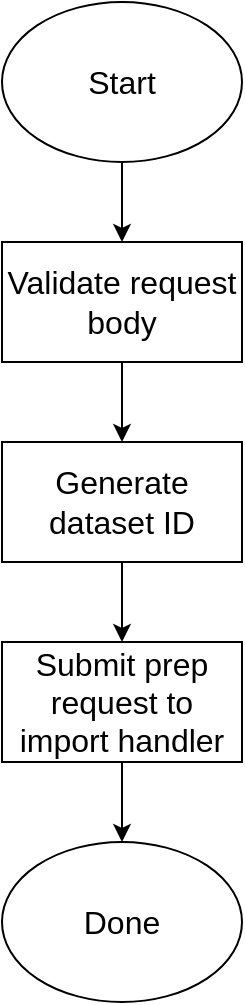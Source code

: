 <mxfile version="20.7.3" type="device"><diagram id="GIPlDeBKGzZ-c3TJ8NSK" name="Page-1"><mxGraphModel dx="1342" dy="751" grid="1" gridSize="10" guides="1" tooltips="1" connect="1" arrows="1" fold="1" page="1" pageScale="1" pageWidth="850" pageHeight="1100" math="0" shadow="0"><root><mxCell id="0"/><mxCell id="1" parent="0"/><mxCell id="rvnrDL2T8MKqJJTSjpxE-7" style="edgeStyle=orthogonalEdgeStyle;rounded=0;orthogonalLoop=1;jettySize=auto;html=1;exitX=0.5;exitY=1;exitDx=0;exitDy=0;entryX=0.5;entryY=0;entryDx=0;entryDy=0;fontSize=16;" edge="1" parent="1" source="rvnrDL2T8MKqJJTSjpxE-1" target="rvnrDL2T8MKqJJTSjpxE-2"><mxGeometry relative="1" as="geometry"/></mxCell><mxCell id="rvnrDL2T8MKqJJTSjpxE-1" value="Start" style="ellipse;whiteSpace=wrap;html=1;fontSize=16;" vertex="1" parent="1"><mxGeometry width="120" height="80" as="geometry"/></mxCell><mxCell id="rvnrDL2T8MKqJJTSjpxE-8" style="edgeStyle=orthogonalEdgeStyle;rounded=0;orthogonalLoop=1;jettySize=auto;html=1;exitX=0.5;exitY=1;exitDx=0;exitDy=0;entryX=0.5;entryY=0;entryDx=0;entryDy=0;fontSize=16;" edge="1" parent="1" source="rvnrDL2T8MKqJJTSjpxE-2" target="rvnrDL2T8MKqJJTSjpxE-3"><mxGeometry relative="1" as="geometry"/></mxCell><mxCell id="rvnrDL2T8MKqJJTSjpxE-2" value="Validate request body" style="rounded=0;whiteSpace=wrap;html=1;fontSize=16;" vertex="1" parent="1"><mxGeometry y="120" width="120" height="60" as="geometry"/></mxCell><mxCell id="rvnrDL2T8MKqJJTSjpxE-9" style="edgeStyle=orthogonalEdgeStyle;rounded=0;orthogonalLoop=1;jettySize=auto;html=1;exitX=0.5;exitY=1;exitDx=0;exitDy=0;entryX=0.5;entryY=0;entryDx=0;entryDy=0;fontSize=16;" edge="1" parent="1" source="rvnrDL2T8MKqJJTSjpxE-3" target="rvnrDL2T8MKqJJTSjpxE-4"><mxGeometry relative="1" as="geometry"/></mxCell><mxCell id="rvnrDL2T8MKqJJTSjpxE-3" value="Generate dataset ID" style="rounded=0;whiteSpace=wrap;html=1;fontSize=16;" vertex="1" parent="1"><mxGeometry y="220" width="120" height="60" as="geometry"/></mxCell><mxCell id="rvnrDL2T8MKqJJTSjpxE-10" style="edgeStyle=orthogonalEdgeStyle;rounded=0;orthogonalLoop=1;jettySize=auto;html=1;exitX=0.5;exitY=1;exitDx=0;exitDy=0;entryX=0.5;entryY=0;entryDx=0;entryDy=0;fontSize=16;" edge="1" parent="1" source="rvnrDL2T8MKqJJTSjpxE-4" target="rvnrDL2T8MKqJJTSjpxE-6"><mxGeometry relative="1" as="geometry"/></mxCell><mxCell id="rvnrDL2T8MKqJJTSjpxE-4" value="Submit prep request to import handler" style="rounded=0;whiteSpace=wrap;html=1;fontSize=16;" vertex="1" parent="1"><mxGeometry y="320" width="120" height="60" as="geometry"/></mxCell><mxCell id="rvnrDL2T8MKqJJTSjpxE-6" value="Done" style="ellipse;whiteSpace=wrap;html=1;fontSize=16;" vertex="1" parent="1"><mxGeometry y="420" width="120" height="80" as="geometry"/></mxCell></root></mxGraphModel></diagram></mxfile>
